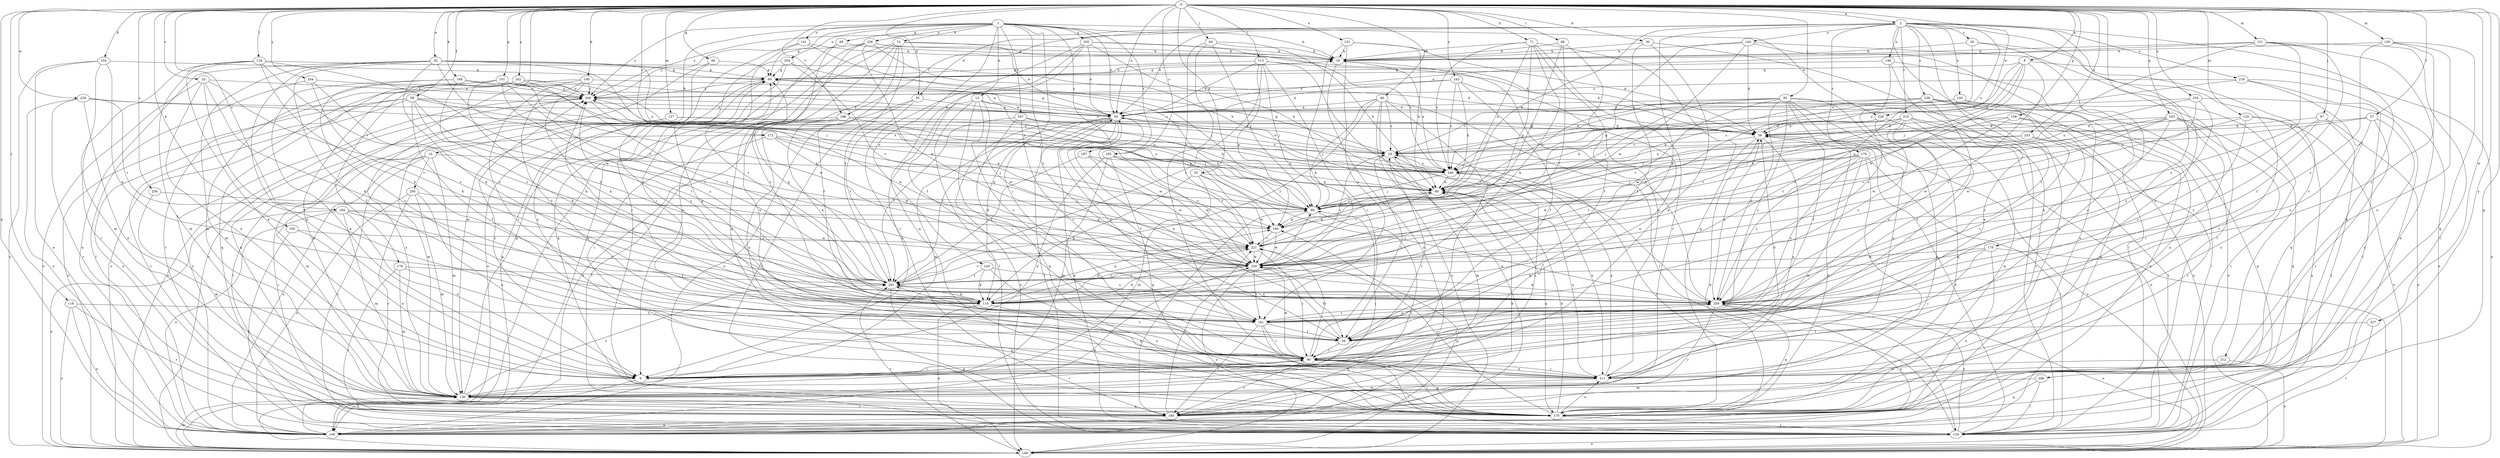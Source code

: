 strict digraph  {
0;
1;
2;
8;
9;
10;
13;
19;
25;
26;
29;
30;
33;
35;
39;
42;
46;
50;
57;
58;
59;
66;
68;
69;
71;
74;
80;
85;
88;
90;
94;
97;
99;
100;
104;
105;
108;
110;
113;
116;
118;
120;
121;
125;
127;
129;
130;
131;
140;
141;
143;
144;
145;
148;
149;
151;
159;
160;
163;
170;
172;
176;
178;
179;
180;
184;
185;
187;
191;
198;
200;
201;
204;
205;
211;
212;
215;
218;
221;
226;
227;
228;
230;
234;
236;
238;
240;
242;
243;
244;
246;
247;
249;
253;
256;
259;
0 -> 2  [label=a];
0 -> 8  [label=a];
0 -> 25  [label=c];
0 -> 30  [label=d];
0 -> 33  [label=d];
0 -> 35  [label=d];
0 -> 42  [label=e];
0 -> 46  [label=e];
0 -> 50  [label=e];
0 -> 57  [label=f];
0 -> 58  [label=f];
0 -> 66  [label=g];
0 -> 71  [label=h];
0 -> 85  [label=i];
0 -> 88  [label=i];
0 -> 94  [label=j];
0 -> 97  [label=j];
0 -> 100  [label=k];
0 -> 104  [label=k];
0 -> 105  [label=k];
0 -> 108  [label=k];
0 -> 113  [label=l];
0 -> 116  [label=l];
0 -> 118  [label=l];
0 -> 121  [label=m];
0 -> 125  [label=m];
0 -> 127  [label=m];
0 -> 129  [label=m];
0 -> 131  [label=n];
0 -> 140  [label=n];
0 -> 151  [label=p];
0 -> 159  [label=p];
0 -> 163  [label=q];
0 -> 170  [label=q];
0 -> 172  [label=r];
0 -> 176  [label=r];
0 -> 178  [label=r];
0 -> 184  [label=s];
0 -> 185  [label=s];
0 -> 198  [label=t];
0 -> 226  [label=w];
0 -> 227  [label=w];
0 -> 228  [label=w];
0 -> 234  [label=x];
0 -> 242  [label=y];
0 -> 243  [label=y];
0 -> 244  [label=y];
0 -> 246  [label=y];
0 -> 253  [label=z];
0 -> 256  [label=z];
1 -> 10  [label=b];
1 -> 13  [label=b];
1 -> 19  [label=b];
1 -> 50  [label=e];
1 -> 68  [label=g];
1 -> 69  [label=g];
1 -> 74  [label=h];
1 -> 90  [label=i];
1 -> 141  [label=o];
1 -> 143  [label=o];
1 -> 185  [label=s];
1 -> 187  [label=s];
1 -> 204  [label=u];
1 -> 205  [label=u];
1 -> 228  [label=w];
1 -> 236  [label=x];
1 -> 247  [label=y];
1 -> 249  [label=y];
1 -> 259  [label=z];
2 -> 26  [label=c];
2 -> 35  [label=d];
2 -> 50  [label=e];
2 -> 59  [label=f];
2 -> 80  [label=h];
2 -> 110  [label=k];
2 -> 140  [label=n];
2 -> 144  [label=o];
2 -> 145  [label=o];
2 -> 148  [label=o];
2 -> 170  [label=q];
2 -> 179  [label=r];
2 -> 198  [label=t];
2 -> 211  [label=u];
2 -> 212  [label=v];
2 -> 215  [label=v];
2 -> 218  [label=v];
2 -> 238  [label=x];
2 -> 240  [label=x];
2 -> 249  [label=y];
8 -> 29  [label=c];
8 -> 69  [label=g];
8 -> 99  [label=j];
8 -> 149  [label=o];
8 -> 230  [label=w];
8 -> 240  [label=x];
8 -> 259  [label=z];
9 -> 29  [label=c];
9 -> 90  [label=i];
9 -> 140  [label=n];
10 -> 120  [label=l];
10 -> 130  [label=m];
10 -> 140  [label=n];
10 -> 180  [label=r];
10 -> 200  [label=t];
10 -> 240  [label=x];
13 -> 9  [label=a];
13 -> 50  [label=e];
13 -> 90  [label=i];
13 -> 120  [label=l];
13 -> 160  [label=p];
13 -> 191  [label=s];
13 -> 230  [label=w];
19 -> 69  [label=g];
19 -> 140  [label=n];
19 -> 240  [label=x];
25 -> 9  [label=a];
25 -> 59  [label=f];
25 -> 110  [label=k];
25 -> 149  [label=o];
25 -> 201  [label=t];
25 -> 249  [label=y];
26 -> 19  [label=b];
26 -> 180  [label=r];
26 -> 211  [label=u];
26 -> 240  [label=x];
29 -> 50  [label=e];
29 -> 59  [label=f];
29 -> 69  [label=g];
29 -> 130  [label=m];
29 -> 240  [label=x];
30 -> 9  [label=a];
30 -> 19  [label=b];
30 -> 59  [label=f];
30 -> 120  [label=l];
33 -> 80  [label=h];
33 -> 110  [label=k];
33 -> 130  [label=m];
33 -> 230  [label=w];
33 -> 259  [label=z];
35 -> 50  [label=e];
35 -> 120  [label=l];
35 -> 140  [label=n];
35 -> 201  [label=t];
39 -> 29  [label=c];
39 -> 149  [label=o];
39 -> 201  [label=t];
39 -> 211  [label=u];
39 -> 259  [label=z];
42 -> 9  [label=a];
42 -> 39  [label=d];
42 -> 59  [label=f];
42 -> 69  [label=g];
42 -> 99  [label=j];
42 -> 110  [label=k];
42 -> 130  [label=m];
42 -> 140  [label=n];
42 -> 221  [label=v];
42 -> 240  [label=x];
46 -> 29  [label=c];
46 -> 50  [label=e];
46 -> 90  [label=i];
46 -> 99  [label=j];
46 -> 120  [label=l];
46 -> 140  [label=n];
46 -> 149  [label=o];
46 -> 201  [label=t];
50 -> 39  [label=d];
50 -> 59  [label=f];
50 -> 69  [label=g];
50 -> 110  [label=k];
50 -> 120  [label=l];
50 -> 130  [label=m];
50 -> 149  [label=o];
50 -> 191  [label=s];
50 -> 201  [label=t];
50 -> 230  [label=w];
57 -> 39  [label=d];
57 -> 180  [label=r];
57 -> 211  [label=u];
57 -> 240  [label=x];
57 -> 259  [label=z];
58 -> 50  [label=e];
58 -> 59  [label=f];
58 -> 110  [label=k];
58 -> 120  [label=l];
58 -> 140  [label=n];
58 -> 149  [label=o];
58 -> 160  [label=p];
58 -> 201  [label=t];
58 -> 240  [label=x];
59 -> 50  [label=e];
59 -> 90  [label=i];
66 -> 69  [label=g];
66 -> 149  [label=o];
66 -> 211  [label=u];
68 -> 19  [label=b];
68 -> 90  [label=i];
68 -> 191  [label=s];
69 -> 19  [label=b];
69 -> 149  [label=o];
69 -> 249  [label=y];
71 -> 19  [label=b];
71 -> 80  [label=h];
71 -> 110  [label=k];
71 -> 160  [label=p];
71 -> 170  [label=q];
71 -> 180  [label=r];
71 -> 211  [label=u];
71 -> 240  [label=x];
74 -> 19  [label=b];
74 -> 50  [label=e];
74 -> 59  [label=f];
74 -> 140  [label=n];
74 -> 149  [label=o];
74 -> 170  [label=q];
74 -> 201  [label=t];
74 -> 211  [label=u];
80 -> 99  [label=j];
80 -> 170  [label=q];
80 -> 211  [label=u];
80 -> 221  [label=v];
80 -> 249  [label=y];
85 -> 50  [label=e];
85 -> 59  [label=f];
85 -> 80  [label=h];
85 -> 99  [label=j];
85 -> 149  [label=o];
85 -> 170  [label=q];
85 -> 180  [label=r];
85 -> 191  [label=s];
85 -> 211  [label=u];
85 -> 221  [label=v];
85 -> 259  [label=z];
88 -> 19  [label=b];
88 -> 59  [label=f];
88 -> 99  [label=j];
88 -> 201  [label=t];
90 -> 9  [label=a];
90 -> 39  [label=d];
90 -> 170  [label=q];
90 -> 180  [label=r];
90 -> 201  [label=t];
90 -> 211  [label=u];
90 -> 221  [label=v];
90 -> 230  [label=w];
90 -> 259  [label=z];
94 -> 19  [label=b];
94 -> 80  [label=h];
94 -> 90  [label=i];
94 -> 99  [label=j];
94 -> 221  [label=v];
97 -> 39  [label=d];
97 -> 110  [label=k];
97 -> 120  [label=l];
97 -> 149  [label=o];
97 -> 259  [label=z];
99 -> 160  [label=p];
99 -> 180  [label=r];
99 -> 249  [label=y];
100 -> 29  [label=c];
100 -> 90  [label=i];
100 -> 110  [label=k];
100 -> 170  [label=q];
100 -> 191  [label=s];
100 -> 249  [label=y];
104 -> 69  [label=g];
104 -> 110  [label=k];
104 -> 130  [label=m];
104 -> 140  [label=n];
104 -> 149  [label=o];
105 -> 9  [label=a];
105 -> 120  [label=l];
105 -> 221  [label=v];
108 -> 9  [label=a];
108 -> 50  [label=e];
108 -> 191  [label=s];
108 -> 201  [label=t];
108 -> 249  [label=y];
110 -> 149  [label=o];
110 -> 160  [label=p];
110 -> 211  [label=u];
110 -> 221  [label=v];
110 -> 249  [label=y];
113 -> 39  [label=d];
113 -> 50  [label=e];
113 -> 69  [label=g];
113 -> 90  [label=i];
113 -> 99  [label=j];
113 -> 160  [label=p];
113 -> 201  [label=t];
113 -> 259  [label=z];
116 -> 140  [label=n];
116 -> 149  [label=o];
116 -> 180  [label=r];
116 -> 191  [label=s];
118 -> 9  [label=a];
118 -> 69  [label=g];
118 -> 110  [label=k];
118 -> 130  [label=m];
118 -> 180  [label=r];
118 -> 230  [label=w];
118 -> 259  [label=z];
120 -> 29  [label=c];
120 -> 39  [label=d];
120 -> 50  [label=e];
120 -> 90  [label=i];
120 -> 149  [label=o];
120 -> 259  [label=z];
121 -> 19  [label=b];
121 -> 50  [label=e];
121 -> 59  [label=f];
121 -> 120  [label=l];
121 -> 140  [label=n];
121 -> 240  [label=x];
121 -> 259  [label=z];
125 -> 39  [label=d];
125 -> 140  [label=n];
125 -> 149  [label=o];
125 -> 191  [label=s];
125 -> 230  [label=w];
127 -> 39  [label=d];
127 -> 120  [label=l];
127 -> 130  [label=m];
127 -> 240  [label=x];
129 -> 19  [label=b];
129 -> 170  [label=q];
129 -> 191  [label=s];
129 -> 211  [label=u];
129 -> 259  [label=z];
130 -> 29  [label=c];
130 -> 69  [label=g];
130 -> 90  [label=i];
130 -> 99  [label=j];
130 -> 170  [label=q];
130 -> 180  [label=r];
130 -> 201  [label=t];
130 -> 249  [label=y];
131 -> 19  [label=b];
131 -> 39  [label=d];
131 -> 80  [label=h];
131 -> 110  [label=k];
131 -> 191  [label=s];
140 -> 39  [label=d];
140 -> 69  [label=g];
140 -> 230  [label=w];
140 -> 249  [label=y];
141 -> 19  [label=b];
141 -> 99  [label=j];
141 -> 130  [label=m];
141 -> 191  [label=s];
143 -> 110  [label=k];
143 -> 170  [label=q];
143 -> 201  [label=t];
143 -> 259  [label=z];
144 -> 19  [label=b];
144 -> 39  [label=d];
144 -> 120  [label=l];
144 -> 140  [label=n];
144 -> 160  [label=p];
144 -> 230  [label=w];
145 -> 29  [label=c];
145 -> 50  [label=e];
145 -> 90  [label=i];
145 -> 120  [label=l];
148 -> 9  [label=a];
148 -> 69  [label=g];
148 -> 120  [label=l];
148 -> 259  [label=z];
149 -> 130  [label=m];
149 -> 160  [label=p];
149 -> 201  [label=t];
151 -> 99  [label=j];
151 -> 110  [label=k];
151 -> 130  [label=m];
151 -> 170  [label=q];
151 -> 201  [label=t];
151 -> 230  [label=w];
151 -> 240  [label=x];
151 -> 249  [label=y];
151 -> 259  [label=z];
159 -> 9  [label=a];
159 -> 39  [label=d];
159 -> 170  [label=q];
159 -> 221  [label=v];
159 -> 230  [label=w];
160 -> 221  [label=v];
160 -> 230  [label=w];
163 -> 39  [label=d];
163 -> 90  [label=i];
163 -> 99  [label=j];
163 -> 170  [label=q];
163 -> 211  [label=u];
163 -> 221  [label=v];
163 -> 230  [label=w];
163 -> 259  [label=z];
170 -> 39  [label=d];
170 -> 80  [label=h];
170 -> 90  [label=i];
170 -> 120  [label=l];
170 -> 211  [label=u];
170 -> 221  [label=v];
172 -> 29  [label=c];
172 -> 90  [label=i];
172 -> 99  [label=j];
172 -> 130  [label=m];
172 -> 160  [label=p];
172 -> 230  [label=w];
176 -> 90  [label=i];
176 -> 120  [label=l];
176 -> 130  [label=m];
176 -> 201  [label=t];
178 -> 90  [label=i];
178 -> 110  [label=k];
178 -> 140  [label=n];
178 -> 149  [label=o];
178 -> 230  [label=w];
179 -> 99  [label=j];
179 -> 120  [label=l];
179 -> 130  [label=m];
179 -> 180  [label=r];
179 -> 191  [label=s];
179 -> 230  [label=w];
179 -> 240  [label=x];
179 -> 259  [label=z];
180 -> 80  [label=h];
180 -> 99  [label=j];
180 -> 140  [label=n];
180 -> 221  [label=v];
184 -> 9  [label=a];
184 -> 130  [label=m];
184 -> 140  [label=n];
184 -> 149  [label=o];
184 -> 160  [label=p];
184 -> 230  [label=w];
184 -> 259  [label=z];
185 -> 9  [label=a];
185 -> 130  [label=m];
185 -> 170  [label=q];
185 -> 221  [label=v];
185 -> 230  [label=w];
185 -> 240  [label=x];
187 -> 201  [label=t];
187 -> 221  [label=v];
187 -> 230  [label=w];
187 -> 240  [label=x];
191 -> 59  [label=f];
191 -> 69  [label=g];
191 -> 90  [label=i];
191 -> 170  [label=q];
191 -> 180  [label=r];
191 -> 249  [label=y];
191 -> 259  [label=z];
198 -> 39  [label=d];
198 -> 99  [label=j];
198 -> 110  [label=k];
198 -> 120  [label=l];
198 -> 140  [label=n];
198 -> 211  [label=u];
200 -> 9  [label=a];
200 -> 99  [label=j];
200 -> 130  [label=m];
200 -> 140  [label=n];
200 -> 180  [label=r];
201 -> 69  [label=g];
201 -> 110  [label=k];
201 -> 170  [label=q];
201 -> 221  [label=v];
201 -> 259  [label=z];
204 -> 69  [label=g];
204 -> 99  [label=j];
204 -> 170  [label=q];
204 -> 201  [label=t];
204 -> 221  [label=v];
205 -> 19  [label=b];
205 -> 50  [label=e];
205 -> 59  [label=f];
205 -> 80  [label=h];
205 -> 170  [label=q];
205 -> 180  [label=r];
205 -> 240  [label=x];
211 -> 90  [label=i];
211 -> 130  [label=m];
211 -> 240  [label=x];
211 -> 249  [label=y];
212 -> 149  [label=o];
212 -> 211  [label=u];
215 -> 29  [label=c];
215 -> 39  [label=d];
215 -> 90  [label=i];
215 -> 99  [label=j];
215 -> 120  [label=l];
215 -> 180  [label=r];
215 -> 191  [label=s];
215 -> 221  [label=v];
215 -> 259  [label=z];
218 -> 120  [label=l];
218 -> 149  [label=o];
218 -> 160  [label=p];
218 -> 170  [label=q];
218 -> 249  [label=y];
221 -> 80  [label=h];
221 -> 90  [label=i];
221 -> 110  [label=k];
221 -> 230  [label=w];
226 -> 9  [label=a];
226 -> 50  [label=e];
226 -> 140  [label=n];
226 -> 180  [label=r];
226 -> 221  [label=v];
226 -> 240  [label=x];
227 -> 59  [label=f];
227 -> 120  [label=l];
228 -> 39  [label=d];
228 -> 80  [label=h];
228 -> 149  [label=o];
228 -> 170  [label=q];
230 -> 29  [label=c];
230 -> 59  [label=f];
230 -> 99  [label=j];
230 -> 110  [label=k];
230 -> 149  [label=o];
230 -> 191  [label=s];
230 -> 201  [label=t];
234 -> 50  [label=e];
234 -> 99  [label=j];
234 -> 120  [label=l];
234 -> 240  [label=x];
234 -> 259  [label=z];
236 -> 9  [label=a];
236 -> 19  [label=b];
236 -> 39  [label=d];
236 -> 80  [label=h];
236 -> 180  [label=r];
236 -> 230  [label=w];
236 -> 249  [label=y];
238 -> 50  [label=e];
238 -> 59  [label=f];
238 -> 80  [label=h];
238 -> 120  [label=l];
238 -> 140  [label=n];
238 -> 149  [label=o];
238 -> 170  [label=q];
238 -> 201  [label=t];
238 -> 230  [label=w];
240 -> 80  [label=h];
240 -> 99  [label=j];
240 -> 211  [label=u];
242 -> 29  [label=c];
242 -> 130  [label=m];
242 -> 149  [label=o];
242 -> 180  [label=r];
242 -> 201  [label=t];
242 -> 249  [label=y];
243 -> 9  [label=a];
243 -> 50  [label=e];
243 -> 59  [label=f];
243 -> 80  [label=h];
243 -> 240  [label=x];
243 -> 249  [label=y];
244 -> 110  [label=k];
244 -> 120  [label=l];
244 -> 201  [label=t];
244 -> 249  [label=y];
246 -> 120  [label=l];
246 -> 130  [label=m];
246 -> 170  [label=q];
247 -> 39  [label=d];
247 -> 80  [label=h];
247 -> 170  [label=q];
247 -> 191  [label=s];
247 -> 201  [label=t];
249 -> 50  [label=e];
249 -> 149  [label=o];
249 -> 230  [label=w];
253 -> 29  [label=c];
253 -> 180  [label=r];
253 -> 191  [label=s];
253 -> 240  [label=x];
256 -> 99  [label=j];
256 -> 130  [label=m];
259 -> 19  [label=b];
259 -> 140  [label=n];
259 -> 149  [label=o];
259 -> 170  [label=q];
259 -> 180  [label=r];
259 -> 191  [label=s];
259 -> 201  [label=t];
259 -> 230  [label=w];
}
